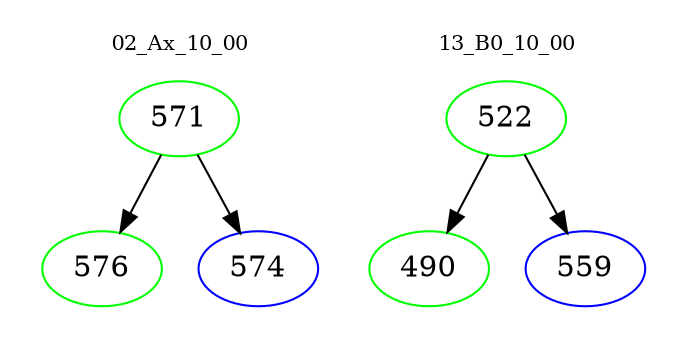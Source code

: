 digraph{
subgraph cluster_0 {
color = white
label = "02_Ax_10_00";
fontsize=10;
T0_571 [label="571", color="green"]
T0_571 -> T0_576 [color="black"]
T0_576 [label="576", color="green"]
T0_571 -> T0_574 [color="black"]
T0_574 [label="574", color="blue"]
}
subgraph cluster_1 {
color = white
label = "13_B0_10_00";
fontsize=10;
T1_522 [label="522", color="green"]
T1_522 -> T1_490 [color="black"]
T1_490 [label="490", color="green"]
T1_522 -> T1_559 [color="black"]
T1_559 [label="559", color="blue"]
}
}
